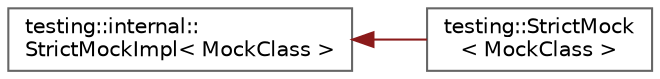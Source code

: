 digraph "Graphical Class Hierarchy"
{
 // LATEX_PDF_SIZE
  bgcolor="transparent";
  edge [fontname=Helvetica,fontsize=10,labelfontname=Helvetica,labelfontsize=10];
  node [fontname=Helvetica,fontsize=10,shape=box,height=0.2,width=0.4];
  rankdir="LR";
  Node0 [id="Node000000",label="testing::internal::\lStrictMockImpl\< MockClass \>",height=0.2,width=0.4,color="grey40", fillcolor="white", style="filled",URL="$classtesting_1_1internal_1_1_strict_mock_impl.html",tooltip=" "];
  Node0 -> Node1 [id="edge208_Node000000_Node000001",dir="back",color="firebrick4",style="solid",tooltip=" "];
  Node1 [id="Node000001",label="testing::StrictMock\l\< MockClass \>",height=0.2,width=0.4,color="grey40", fillcolor="white", style="filled",URL="$classtesting_1_1_strict_mock.html",tooltip=" "];
}
